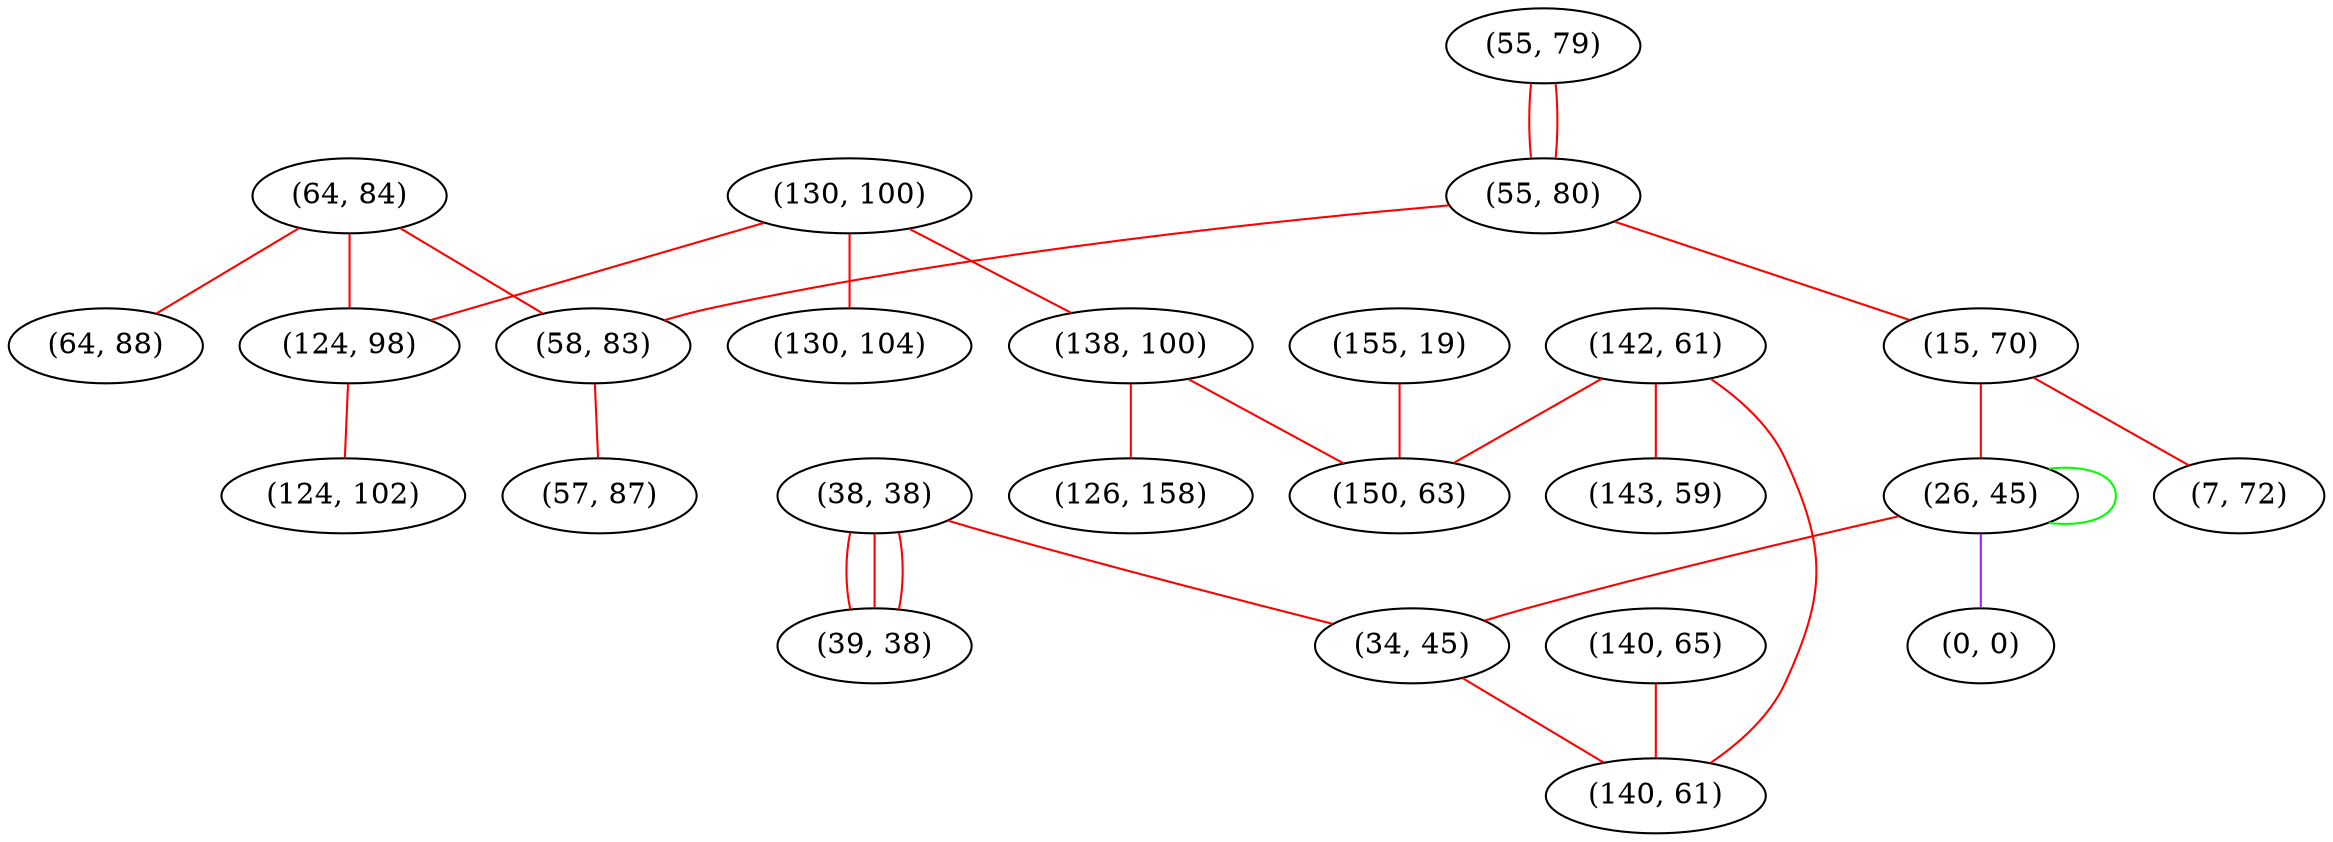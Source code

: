 graph "" {
"(64, 84)";
"(55, 79)";
"(130, 100)";
"(55, 80)";
"(138, 100)";
"(130, 104)";
"(64, 88)";
"(15, 70)";
"(26, 45)";
"(7, 72)";
"(142, 61)";
"(0, 0)";
"(140, 65)";
"(38, 38)";
"(155, 19)";
"(126, 158)";
"(58, 83)";
"(143, 59)";
"(150, 63)";
"(39, 38)";
"(124, 98)";
"(34, 45)";
"(140, 61)";
"(124, 102)";
"(57, 87)";
"(64, 84)" -- "(124, 98)"  [color=red, key=0, weight=1];
"(64, 84)" -- "(64, 88)"  [color=red, key=0, weight=1];
"(64, 84)" -- "(58, 83)"  [color=red, key=0, weight=1];
"(55, 79)" -- "(55, 80)"  [color=red, key=0, weight=1];
"(55, 79)" -- "(55, 80)"  [color=red, key=1, weight=1];
"(130, 100)" -- "(124, 98)"  [color=red, key=0, weight=1];
"(130, 100)" -- "(138, 100)"  [color=red, key=0, weight=1];
"(130, 100)" -- "(130, 104)"  [color=red, key=0, weight=1];
"(55, 80)" -- "(15, 70)"  [color=red, key=0, weight=1];
"(55, 80)" -- "(58, 83)"  [color=red, key=0, weight=1];
"(138, 100)" -- "(150, 63)"  [color=red, key=0, weight=1];
"(138, 100)" -- "(126, 158)"  [color=red, key=0, weight=1];
"(15, 70)" -- "(26, 45)"  [color=red, key=0, weight=1];
"(15, 70)" -- "(7, 72)"  [color=red, key=0, weight=1];
"(26, 45)" -- "(26, 45)"  [color=green, key=0, weight=2];
"(26, 45)" -- "(34, 45)"  [color=red, key=0, weight=1];
"(26, 45)" -- "(0, 0)"  [color=purple, key=0, weight=4];
"(142, 61)" -- "(140, 61)"  [color=red, key=0, weight=1];
"(142, 61)" -- "(143, 59)"  [color=red, key=0, weight=1];
"(142, 61)" -- "(150, 63)"  [color=red, key=0, weight=1];
"(140, 65)" -- "(140, 61)"  [color=red, key=0, weight=1];
"(38, 38)" -- "(34, 45)"  [color=red, key=0, weight=1];
"(38, 38)" -- "(39, 38)"  [color=red, key=0, weight=1];
"(38, 38)" -- "(39, 38)"  [color=red, key=1, weight=1];
"(38, 38)" -- "(39, 38)"  [color=red, key=2, weight=1];
"(155, 19)" -- "(150, 63)"  [color=red, key=0, weight=1];
"(58, 83)" -- "(57, 87)"  [color=red, key=0, weight=1];
"(124, 98)" -- "(124, 102)"  [color=red, key=0, weight=1];
"(34, 45)" -- "(140, 61)"  [color=red, key=0, weight=1];
}
